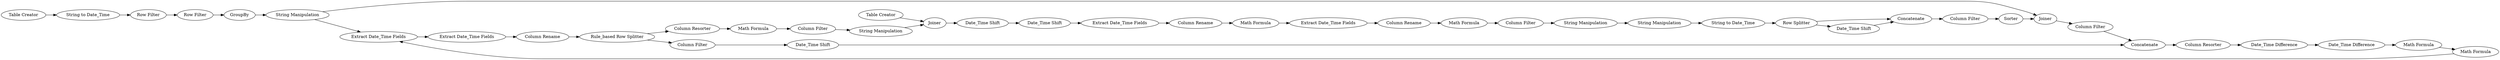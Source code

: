 digraph {
	1 [label="Table Creator"]
	2 [label="String to Date_Time"]
	34 [label="Column Resorter"]
	5 [label="Table Creator"]
	6 [label=Joiner]
	8 [label="Date_Time Shift"]
	9 [label="Extract Date_Time Fields"]
	10 [label="Date_Time Shift"]
	11 [label="Math Formula"]
	12 [label="Column Rename"]
	13 [label="Column Rename"]
	14 [label="Extract Date_Time Fields"]
	15 [label="Math Formula"]
	16 [label="Column Filter"]
	17 [label="String Manipulation"]
	18 [label="String Manipulation"]
	19 [label="Row Splitter"]
	20 [label="Date_Time Shift"]
	21 [label="String to Date_Time"]
	22 [label=Concatenate]
	23 [label="String Manipulation"]
	24 [label=Sorter]
	25 [label=GroupBy]
	26 [label=Joiner]
	27 [label="Column Filter"]
	28 [label="Date_Time Difference"]
	29 [label="Date_Time Difference"]
	30 [label="Math Formula"]
	31 [label="Math Formula"]
	32 [label="Column Filter"]
	34 [label="Extract Date_Time Fields"]
	35 [label="Extract Date_Time Fields"]
	37 [label="Column Rename"]
	38 [label="Rule_based Row Splitter"]
	39 [label="Column Filter"]
	40 [label="Column Filter"]
	41 [label="Date_Time Shift"]
	42 [label="Math Formula"]
	43 [label="String Manipulation"]
	44 [label="Column Resorter"]
	45 [label=Concatenate]
	46 [label="Row Filter"]
	47 [label="Row Filter"]
	48 [label="Column Resorter"]
	5 -> 6
	6 -> 8
	8 -> 10
	9 -> 12
	10 -> 9
	11 -> 14
	12 -> 11
	13 -> 15
	14 -> 13
	15 -> 16
	16 -> 17
	17 -> 18
	18 -> 21
	19 -> 22
	19 -> 20
	20 -> 22
	21 -> 19
	22 -> 27
	23 -> 26
	23 -> 34
	24 -> 26
	25 -> 23
	26 -> 32
	27 -> 24
	28 -> 29
	29 -> 30
	30 -> 31
	32 -> 45
	34 -> 35
	35 -> 37
	37 -> 38
	38 -> 39
	38 -> 44
	39 -> 41
	40 -> 43
	41 -> 45
	42 -> 40
	43 -> 6
	44 -> 42
	45 -> 48
	46 -> 47
	47 -> 25
	48 -> 28
	1 -> 2
	2 -> 46
	31 -> 34
	rankdir=LR
}
